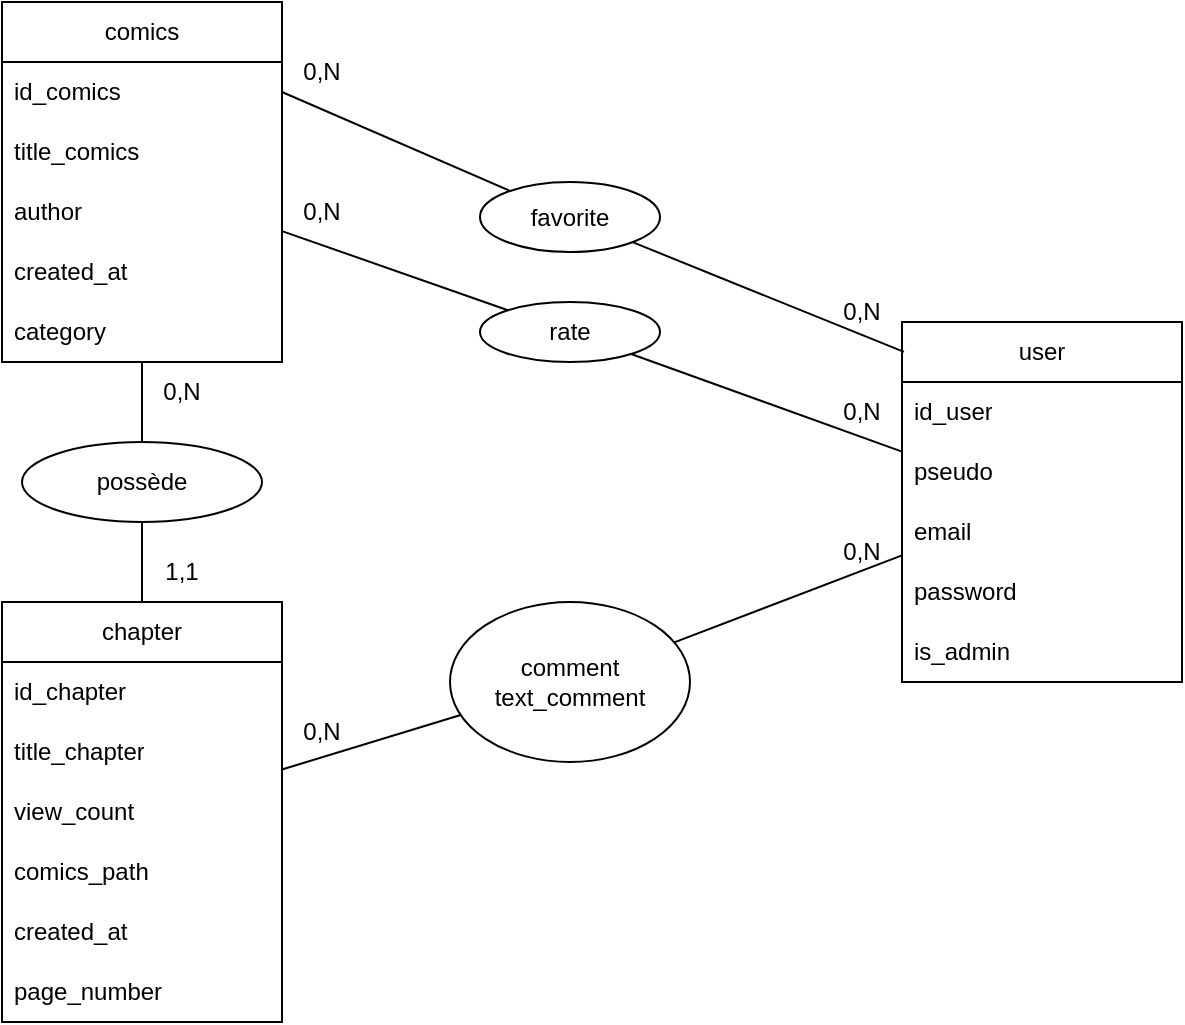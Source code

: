 <mxfile version="24.7.8">
  <diagram name="Page-1" id="n3SkvWWRBr4SyW_6Ybkx">
    <mxGraphModel dx="1434" dy="836" grid="1" gridSize="10" guides="1" tooltips="1" connect="1" arrows="1" fold="1" page="1" pageScale="1" pageWidth="827" pageHeight="1169" math="0" shadow="0">
      <root>
        <mxCell id="0" />
        <mxCell id="1" parent="0" />
        <mxCell id="uwCIgnly03R3v5m9x0cE-1" value="user" style="swimlane;fontStyle=0;childLayout=stackLayout;horizontal=1;startSize=30;horizontalStack=0;resizeParent=1;resizeParentMax=0;resizeLast=0;collapsible=1;marginBottom=0;whiteSpace=wrap;html=1;" parent="1" vertex="1">
          <mxGeometry x="580" y="240" width="140" height="180" as="geometry" />
        </mxCell>
        <mxCell id="uwCIgnly03R3v5m9x0cE-2" value="id_user" style="text;strokeColor=none;fillColor=none;align=left;verticalAlign=middle;spacingLeft=4;spacingRight=4;overflow=hidden;points=[[0,0.5],[1,0.5]];portConstraint=eastwest;rotatable=0;whiteSpace=wrap;html=1;" parent="uwCIgnly03R3v5m9x0cE-1" vertex="1">
          <mxGeometry y="30" width="140" height="30" as="geometry" />
        </mxCell>
        <mxCell id="uwCIgnly03R3v5m9x0cE-3" value="pseudo" style="text;strokeColor=none;fillColor=none;align=left;verticalAlign=middle;spacingLeft=4;spacingRight=4;overflow=hidden;points=[[0,0.5],[1,0.5]];portConstraint=eastwest;rotatable=0;whiteSpace=wrap;html=1;" parent="uwCIgnly03R3v5m9x0cE-1" vertex="1">
          <mxGeometry y="60" width="140" height="30" as="geometry" />
        </mxCell>
        <mxCell id="uwCIgnly03R3v5m9x0cE-4" value="email" style="text;strokeColor=none;fillColor=none;align=left;verticalAlign=middle;spacingLeft=4;spacingRight=4;overflow=hidden;points=[[0,0.5],[1,0.5]];portConstraint=eastwest;rotatable=0;whiteSpace=wrap;html=1;" parent="uwCIgnly03R3v5m9x0cE-1" vertex="1">
          <mxGeometry y="90" width="140" height="30" as="geometry" />
        </mxCell>
        <mxCell id="uwCIgnly03R3v5m9x0cE-6" value="password" style="text;strokeColor=none;fillColor=none;align=left;verticalAlign=middle;spacingLeft=4;spacingRight=4;overflow=hidden;points=[[0,0.5],[1,0.5]];portConstraint=eastwest;rotatable=0;whiteSpace=wrap;html=1;" parent="uwCIgnly03R3v5m9x0cE-1" vertex="1">
          <mxGeometry y="120" width="140" height="30" as="geometry" />
        </mxCell>
        <mxCell id="uwCIgnly03R3v5m9x0cE-46" value="is_admin" style="text;strokeColor=none;fillColor=none;align=left;verticalAlign=middle;spacingLeft=4;spacingRight=4;overflow=hidden;points=[[0,0.5],[1,0.5]];portConstraint=eastwest;rotatable=0;whiteSpace=wrap;html=1;" parent="uwCIgnly03R3v5m9x0cE-1" vertex="1">
          <mxGeometry y="150" width="140" height="30" as="geometry" />
        </mxCell>
        <mxCell id="uwCIgnly03R3v5m9x0cE-7" value="comics" style="swimlane;fontStyle=0;childLayout=stackLayout;horizontal=1;startSize=30;horizontalStack=0;resizeParent=1;resizeParentMax=0;resizeLast=0;collapsible=1;marginBottom=0;whiteSpace=wrap;html=1;" parent="1" vertex="1">
          <mxGeometry x="130" y="80" width="140" height="180" as="geometry" />
        </mxCell>
        <mxCell id="uwCIgnly03R3v5m9x0cE-8" value="id_comics" style="text;strokeColor=none;fillColor=none;align=left;verticalAlign=middle;spacingLeft=4;spacingRight=4;overflow=hidden;points=[[0,0.5],[1,0.5]];portConstraint=eastwest;rotatable=0;whiteSpace=wrap;html=1;" parent="uwCIgnly03R3v5m9x0cE-7" vertex="1">
          <mxGeometry y="30" width="140" height="30" as="geometry" />
        </mxCell>
        <mxCell id="uwCIgnly03R3v5m9x0cE-9" value="title_comics" style="text;strokeColor=none;fillColor=none;align=left;verticalAlign=middle;spacingLeft=4;spacingRight=4;overflow=hidden;points=[[0,0.5],[1,0.5]];portConstraint=eastwest;rotatable=0;whiteSpace=wrap;html=1;" parent="uwCIgnly03R3v5m9x0cE-7" vertex="1">
          <mxGeometry y="60" width="140" height="30" as="geometry" />
        </mxCell>
        <mxCell id="uwCIgnly03R3v5m9x0cE-10" value="author" style="text;strokeColor=none;fillColor=none;align=left;verticalAlign=middle;spacingLeft=4;spacingRight=4;overflow=hidden;points=[[0,0.5],[1,0.5]];portConstraint=eastwest;rotatable=0;whiteSpace=wrap;html=1;" parent="uwCIgnly03R3v5m9x0cE-7" vertex="1">
          <mxGeometry y="90" width="140" height="30" as="geometry" />
        </mxCell>
        <mxCell id="uwCIgnly03R3v5m9x0cE-13" value="created_at" style="text;strokeColor=none;fillColor=none;align=left;verticalAlign=middle;spacingLeft=4;spacingRight=4;overflow=hidden;points=[[0,0.5],[1,0.5]];portConstraint=eastwest;rotatable=0;whiteSpace=wrap;html=1;" parent="uwCIgnly03R3v5m9x0cE-7" vertex="1">
          <mxGeometry y="120" width="140" height="30" as="geometry" />
        </mxCell>
        <mxCell id="uwCIgnly03R3v5m9x0cE-12" value="category" style="text;strokeColor=none;fillColor=none;align=left;verticalAlign=middle;spacingLeft=4;spacingRight=4;overflow=hidden;points=[[0,0.5],[1,0.5]];portConstraint=eastwest;rotatable=0;whiteSpace=wrap;html=1;" parent="uwCIgnly03R3v5m9x0cE-7" vertex="1">
          <mxGeometry y="150" width="140" height="30" as="geometry" />
        </mxCell>
        <mxCell id="uwCIgnly03R3v5m9x0cE-19" value="chapter" style="swimlane;fontStyle=0;childLayout=stackLayout;horizontal=1;startSize=30;horizontalStack=0;resizeParent=1;resizeParentMax=0;resizeLast=0;collapsible=1;marginBottom=0;whiteSpace=wrap;html=1;" parent="1" vertex="1">
          <mxGeometry x="130" y="380" width="140" height="210" as="geometry" />
        </mxCell>
        <mxCell id="uwCIgnly03R3v5m9x0cE-20" value="id_chapter" style="text;strokeColor=none;fillColor=none;align=left;verticalAlign=middle;spacingLeft=4;spacingRight=4;overflow=hidden;points=[[0,0.5],[1,0.5]];portConstraint=eastwest;rotatable=0;whiteSpace=wrap;html=1;" parent="uwCIgnly03R3v5m9x0cE-19" vertex="1">
          <mxGeometry y="30" width="140" height="30" as="geometry" />
        </mxCell>
        <mxCell id="uwCIgnly03R3v5m9x0cE-21" value="title_chapter" style="text;strokeColor=none;fillColor=none;align=left;verticalAlign=middle;spacingLeft=4;spacingRight=4;overflow=hidden;points=[[0,0.5],[1,0.5]];portConstraint=eastwest;rotatable=0;whiteSpace=wrap;html=1;" parent="uwCIgnly03R3v5m9x0cE-19" vertex="1">
          <mxGeometry y="60" width="140" height="30" as="geometry" />
        </mxCell>
        <mxCell id="uwCIgnly03R3v5m9x0cE-22" value="view_count" style="text;strokeColor=none;fillColor=none;align=left;verticalAlign=middle;spacingLeft=4;spacingRight=4;overflow=hidden;points=[[0,0.5],[1,0.5]];portConstraint=eastwest;rotatable=0;whiteSpace=wrap;html=1;" parent="uwCIgnly03R3v5m9x0cE-19" vertex="1">
          <mxGeometry y="90" width="140" height="30" as="geometry" />
        </mxCell>
        <mxCell id="uwCIgnly03R3v5m9x0cE-25" value="comics_path" style="text;strokeColor=none;fillColor=none;align=left;verticalAlign=middle;spacingLeft=4;spacingRight=4;overflow=hidden;points=[[0,0.5],[1,0.5]];portConstraint=eastwest;rotatable=0;whiteSpace=wrap;html=1;" parent="uwCIgnly03R3v5m9x0cE-19" vertex="1">
          <mxGeometry y="120" width="140" height="30" as="geometry" />
        </mxCell>
        <mxCell id="uwCIgnly03R3v5m9x0cE-24" value="created_at" style="text;strokeColor=none;fillColor=none;align=left;verticalAlign=middle;spacingLeft=4;spacingRight=4;overflow=hidden;points=[[0,0.5],[1,0.5]];portConstraint=eastwest;rotatable=0;whiteSpace=wrap;html=1;" parent="uwCIgnly03R3v5m9x0cE-19" vertex="1">
          <mxGeometry y="150" width="140" height="30" as="geometry" />
        </mxCell>
        <mxCell id="uwCIgnly03R3v5m9x0cE-23" value="page_number" style="text;strokeColor=none;fillColor=none;align=left;verticalAlign=middle;spacingLeft=4;spacingRight=4;overflow=hidden;points=[[0,0.5],[1,0.5]];portConstraint=eastwest;rotatable=0;whiteSpace=wrap;html=1;" parent="uwCIgnly03R3v5m9x0cE-19" vertex="1">
          <mxGeometry y="180" width="140" height="30" as="geometry" />
        </mxCell>
        <mxCell id="uwCIgnly03R3v5m9x0cE-31" value="comment&lt;div&gt;text_comment&lt;/div&gt;" style="ellipse;whiteSpace=wrap;html=1;" parent="1" vertex="1">
          <mxGeometry x="354" y="380" width="120" height="80" as="geometry" />
        </mxCell>
        <mxCell id="uwCIgnly03R3v5m9x0cE-32" value="favorite" style="ellipse;whiteSpace=wrap;html=1;" parent="1" vertex="1">
          <mxGeometry x="369" y="170" width="90" height="35" as="geometry" />
        </mxCell>
        <mxCell id="uwCIgnly03R3v5m9x0cE-33" value="" style="endArrow=none;html=1;rounded=0;" parent="1" target="uwCIgnly03R3v5m9x0cE-12" edge="1">
          <mxGeometry width="50" height="50" relative="1" as="geometry">
            <mxPoint x="200" y="310" as="sourcePoint" />
            <mxPoint x="440" y="370" as="targetPoint" />
          </mxGeometry>
        </mxCell>
        <mxCell id="uwCIgnly03R3v5m9x0cE-34" value="possède" style="ellipse;whiteSpace=wrap;html=1;" parent="1" vertex="1">
          <mxGeometry x="140" y="300" width="120" height="40" as="geometry" />
        </mxCell>
        <mxCell id="uwCIgnly03R3v5m9x0cE-35" value="" style="endArrow=none;html=1;rounded=0;entryX=0.5;entryY=1;entryDx=0;entryDy=0;" parent="1" source="uwCIgnly03R3v5m9x0cE-19" target="uwCIgnly03R3v5m9x0cE-34" edge="1">
          <mxGeometry width="50" height="50" relative="1" as="geometry">
            <mxPoint x="390" y="420" as="sourcePoint" />
            <mxPoint x="440" y="370" as="targetPoint" />
          </mxGeometry>
        </mxCell>
        <mxCell id="uwCIgnly03R3v5m9x0cE-36" value="" style="endArrow=none;html=1;rounded=0;entryX=1;entryY=0.5;entryDx=0;entryDy=0;" parent="1" source="uwCIgnly03R3v5m9x0cE-32" target="uwCIgnly03R3v5m9x0cE-8" edge="1">
          <mxGeometry width="50" height="50" relative="1" as="geometry">
            <mxPoint x="390" y="420" as="sourcePoint" />
            <mxPoint x="440" y="370" as="targetPoint" />
          </mxGeometry>
        </mxCell>
        <mxCell id="uwCIgnly03R3v5m9x0cE-37" value="" style="endArrow=none;html=1;rounded=0;entryX=0.007;entryY=0.083;entryDx=0;entryDy=0;entryPerimeter=0;" parent="1" source="uwCIgnly03R3v5m9x0cE-32" target="uwCIgnly03R3v5m9x0cE-1" edge="1">
          <mxGeometry width="50" height="50" relative="1" as="geometry">
            <mxPoint x="390" y="420" as="sourcePoint" />
            <mxPoint x="440" y="370" as="targetPoint" />
          </mxGeometry>
        </mxCell>
        <mxCell id="uwCIgnly03R3v5m9x0cE-38" value="" style="endArrow=none;html=1;rounded=0;" parent="1" source="uwCIgnly03R3v5m9x0cE-31" target="uwCIgnly03R3v5m9x0cE-1" edge="1">
          <mxGeometry width="50" height="50" relative="1" as="geometry">
            <mxPoint x="390" y="420" as="sourcePoint" />
            <mxPoint x="440" y="370" as="targetPoint" />
          </mxGeometry>
        </mxCell>
        <mxCell id="uwCIgnly03R3v5m9x0cE-39" value="" style="endArrow=none;html=1;rounded=0;" parent="1" source="uwCIgnly03R3v5m9x0cE-31" target="uwCIgnly03R3v5m9x0cE-19" edge="1">
          <mxGeometry width="50" height="50" relative="1" as="geometry">
            <mxPoint x="390" y="420" as="sourcePoint" />
            <mxPoint x="440" y="370" as="targetPoint" />
          </mxGeometry>
        </mxCell>
        <mxCell id="uwCIgnly03R3v5m9x0cE-40" value="0,N" style="text;html=1;align=center;verticalAlign=middle;whiteSpace=wrap;rounded=0;" parent="1" vertex="1">
          <mxGeometry x="190" y="260" width="60" height="30" as="geometry" />
        </mxCell>
        <mxCell id="uwCIgnly03R3v5m9x0cE-41" value="1,1" style="text;html=1;align=center;verticalAlign=middle;whiteSpace=wrap;rounded=0;" parent="1" vertex="1">
          <mxGeometry x="190" y="350" width="60" height="30" as="geometry" />
        </mxCell>
        <mxCell id="uwCIgnly03R3v5m9x0cE-42" value="0,N" style="text;html=1;align=center;verticalAlign=middle;whiteSpace=wrap;rounded=0;" parent="1" vertex="1">
          <mxGeometry x="260" y="100" width="60" height="30" as="geometry" />
        </mxCell>
        <mxCell id="uwCIgnly03R3v5m9x0cE-43" value="0,N" style="text;html=1;align=center;verticalAlign=middle;whiteSpace=wrap;rounded=0;" parent="1" vertex="1">
          <mxGeometry x="530" y="220" width="60" height="30" as="geometry" />
        </mxCell>
        <mxCell id="uwCIgnly03R3v5m9x0cE-44" value="0,N" style="text;html=1;align=center;verticalAlign=middle;whiteSpace=wrap;rounded=0;" parent="1" vertex="1">
          <mxGeometry x="260" y="430" width="60" height="30" as="geometry" />
        </mxCell>
        <mxCell id="uwCIgnly03R3v5m9x0cE-45" value="0,N" style="text;html=1;align=center;verticalAlign=middle;whiteSpace=wrap;rounded=0;" parent="1" vertex="1">
          <mxGeometry x="530" y="340" width="60" height="30" as="geometry" />
        </mxCell>
        <mxCell id="uwCIgnly03R3v5m9x0cE-47" value="rate" style="ellipse;whiteSpace=wrap;html=1;" parent="1" vertex="1">
          <mxGeometry x="369" y="230" width="90" height="30" as="geometry" />
        </mxCell>
        <mxCell id="uwCIgnly03R3v5m9x0cE-48" value="" style="endArrow=none;html=1;rounded=0;" parent="1" source="uwCIgnly03R3v5m9x0cE-7" target="uwCIgnly03R3v5m9x0cE-47" edge="1">
          <mxGeometry width="50" height="50" relative="1" as="geometry">
            <mxPoint x="300" y="190" as="sourcePoint" />
            <mxPoint x="440" y="370" as="targetPoint" />
          </mxGeometry>
        </mxCell>
        <mxCell id="uwCIgnly03R3v5m9x0cE-49" value="" style="endArrow=none;html=1;rounded=0;" parent="1" source="uwCIgnly03R3v5m9x0cE-1" target="uwCIgnly03R3v5m9x0cE-47" edge="1">
          <mxGeometry width="50" height="50" relative="1" as="geometry">
            <mxPoint x="390" y="420" as="sourcePoint" />
            <mxPoint x="440" y="370" as="targetPoint" />
          </mxGeometry>
        </mxCell>
        <mxCell id="uwCIgnly03R3v5m9x0cE-50" value="0,N" style="text;html=1;align=center;verticalAlign=middle;whiteSpace=wrap;rounded=0;" parent="1" vertex="1">
          <mxGeometry x="260" y="170" width="60" height="30" as="geometry" />
        </mxCell>
        <mxCell id="uwCIgnly03R3v5m9x0cE-51" value="0,N" style="text;html=1;align=center;verticalAlign=middle;whiteSpace=wrap;rounded=0;" parent="1" vertex="1">
          <mxGeometry x="530" y="270" width="60" height="30" as="geometry" />
        </mxCell>
      </root>
    </mxGraphModel>
  </diagram>
</mxfile>
